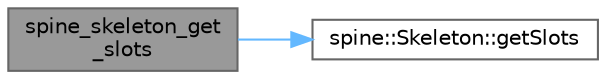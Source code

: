digraph "spine_skeleton_get_slots"
{
 // LATEX_PDF_SIZE
  bgcolor="transparent";
  edge [fontname=Helvetica,fontsize=10,labelfontname=Helvetica,labelfontsize=10];
  node [fontname=Helvetica,fontsize=10,shape=box,height=0.2,width=0.4];
  rankdir="LR";
  Node1 [id="Node000001",label="spine_skeleton_get\l_slots",height=0.2,width=0.4,color="gray40", fillcolor="grey60", style="filled", fontcolor="black",tooltip=" "];
  Node1 -> Node2 [id="edge1_Node000001_Node000002",color="steelblue1",style="solid",tooltip=" "];
  Node2 [id="Node000002",label="spine::Skeleton::getSlots",height=0.2,width=0.4,color="grey40", fillcolor="white", style="filled",URL="$classspine_1_1_skeleton.html#aae1521cf1b8f9f8d4d543e2f8eddf00f",tooltip=" "];
}
